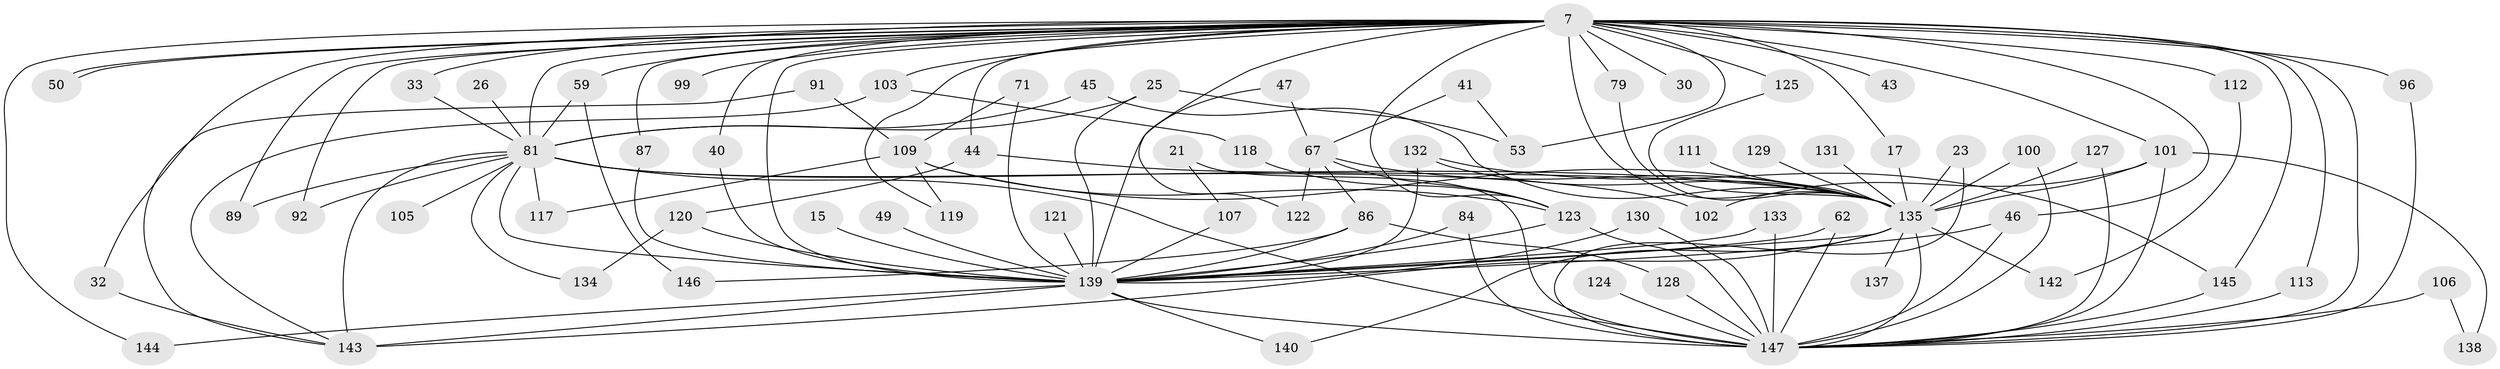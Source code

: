 // original degree distribution, {33: 0.006802721088435374, 17: 0.006802721088435374, 23: 0.006802721088435374, 27: 0.006802721088435374, 22: 0.006802721088435374, 25: 0.006802721088435374, 32: 0.006802721088435374, 24: 0.013605442176870748, 29: 0.006802721088435374, 3: 0.19727891156462585, 4: 0.07482993197278912, 8: 0.013605442176870748, 2: 0.564625850340136, 7: 0.006802721088435374, 9: 0.006802721088435374, 5: 0.047619047619047616, 6: 0.02040816326530612}
// Generated by graph-tools (version 1.1) at 2025/45/03/09/25 04:45:13]
// undirected, 73 vertices, 135 edges
graph export_dot {
graph [start="1"]
  node [color=gray90,style=filled];
  7 [super="+1"];
  15;
  17;
  21;
  23;
  25;
  26;
  30;
  32;
  33;
  40;
  41;
  43;
  44;
  45;
  46 [super="+11"];
  47;
  49;
  50;
  53 [super="+31"];
  59 [super="+12"];
  62;
  67 [super="+14"];
  71;
  79;
  81 [super="+39+4"];
  84;
  86 [super="+76"];
  87;
  89;
  91;
  92;
  96 [super="+69+52"];
  99;
  100;
  101 [super="+93"];
  102;
  103 [super="+29+74+58"];
  105;
  106 [super="+80"];
  107;
  109 [super="+97+56"];
  111;
  112;
  113;
  117;
  118;
  119;
  120 [super="+66"];
  121;
  122 [super="+85"];
  123 [super="+61+108"];
  124;
  125;
  127 [super="+114"];
  128;
  129;
  130 [super="+55+27"];
  131;
  132 [super="+63"];
  133;
  134;
  135 [super="+20+42+110+9"];
  137;
  138;
  139 [super="+136+115"];
  140;
  142 [super="+68+78"];
  143 [super="+141"];
  144;
  145 [super="+51"];
  146;
  147 [super="+94+116+126+8"];
  7 -- 30 [weight=2];
  7 -- 32;
  7 -- 33;
  7 -- 40;
  7 -- 43 [weight=2];
  7 -- 50;
  7 -- 50;
  7 -- 53 [weight=2];
  7 -- 92;
  7 -- 96 [weight=4];
  7 -- 112;
  7 -- 113;
  7 -- 119;
  7 -- 125;
  7 -- 144;
  7 -- 79;
  7 -- 17;
  7 -- 87;
  7 -- 89;
  7 -- 99;
  7 -- 103 [weight=4];
  7 -- 44;
  7 -- 122 [weight=2];
  7 -- 59;
  7 -- 145;
  7 -- 81 [weight=5];
  7 -- 46;
  7 -- 101;
  7 -- 135 [weight=7];
  7 -- 123;
  7 -- 139 [weight=5];
  7 -- 147 [weight=6];
  15 -- 139;
  17 -- 135;
  21 -- 107;
  21 -- 147 [weight=2];
  23 -- 135;
  23 -- 147;
  25 -- 53;
  25 -- 139;
  25 -- 81;
  26 -- 81 [weight=2];
  32 -- 143;
  33 -- 81;
  40 -- 139;
  41 -- 53;
  41 -- 67;
  44 -- 120;
  44 -- 135;
  45 -- 135;
  45 -- 81;
  46 -- 139;
  46 -- 147;
  47 -- 67;
  47 -- 139;
  49 -- 139;
  59 -- 146;
  59 -- 81 [weight=2];
  62 -- 139;
  62 -- 147;
  67 -- 122;
  67 -- 86;
  67 -- 135 [weight=3];
  67 -- 123;
  71 -- 109;
  71 -- 139;
  79 -- 135;
  81 -- 139 [weight=8];
  81 -- 134;
  81 -- 135 [weight=5];
  81 -- 143 [weight=3];
  81 -- 89;
  81 -- 92;
  81 -- 102;
  81 -- 105 [weight=2];
  81 -- 117;
  81 -- 147 [weight=8];
  84 -- 139;
  84 -- 147;
  86 -- 128;
  86 -- 146;
  86 -- 139 [weight=2];
  87 -- 139;
  91 -- 109;
  91 -- 143;
  96 -- 147;
  100 -- 135;
  100 -- 147;
  101 -- 102;
  101 -- 138;
  101 -- 135;
  101 -- 147 [weight=2];
  103 -- 118;
  103 -- 143;
  106 -- 138;
  106 -- 147 [weight=4];
  107 -- 139;
  109 -- 117;
  109 -- 119;
  109 -- 135 [weight=4];
  109 -- 123;
  111 -- 135 [weight=2];
  112 -- 142;
  113 -- 147;
  118 -- 123;
  120 -- 134;
  120 -- 139 [weight=2];
  121 -- 139 [weight=2];
  123 -- 139;
  123 -- 147 [weight=6];
  124 -- 147 [weight=2];
  125 -- 135;
  127 -- 135 [weight=3];
  127 -- 147 [weight=2];
  128 -- 147;
  129 -- 135;
  130 -- 139 [weight=2];
  130 -- 147 [weight=2];
  131 -- 135 [weight=2];
  132 -- 145;
  132 -- 135;
  132 -- 139;
  133 -- 139;
  133 -- 147;
  135 -- 139 [weight=10];
  135 -- 142 [weight=4];
  135 -- 147 [weight=6];
  135 -- 137 [weight=2];
  135 -- 140;
  135 -- 143;
  139 -- 140;
  139 -- 143 [weight=3];
  139 -- 144;
  139 -- 147 [weight=5];
  145 -- 147 [weight=2];
}
